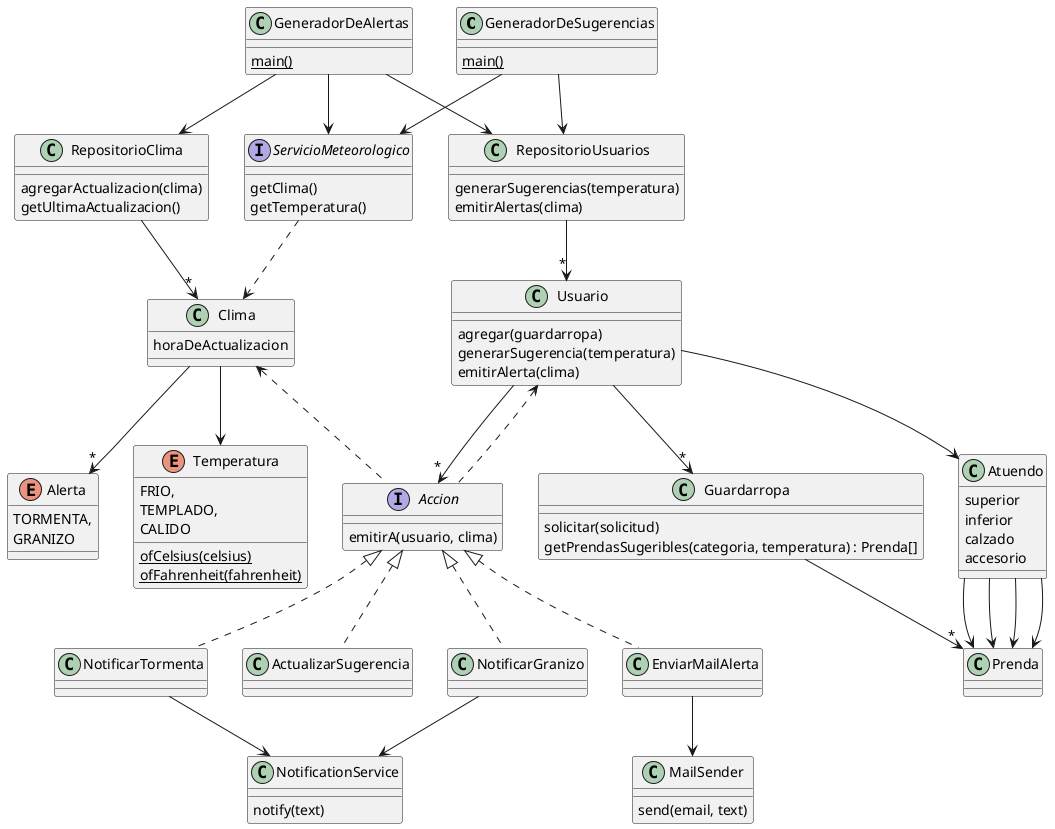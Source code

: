 @startuml iteracion-6

class GeneradorDeSugerencias {
    {static} main()
}

GeneradorDeSugerencias --> RepositorioUsuarios
GeneradorDeSugerencias --> ServicioMeteorologico

class GeneradorDeAlertas {
    {static} main()
}

GeneradorDeAlertas --> RepositorioUsuarios
GeneradorDeAlertas --> RepositorioClima
GeneradorDeAlertas --> ServicioMeteorologico

class RepositorioUsuarios {
    generarSugerencias(temperatura)
    emitirAlertas(clima)
}

RepositorioUsuarios --> "*" Usuario

class RepositorioClima {
    agregarActualizacion(clima)
    getUltimaActualizacion()
}

RepositorioClima --> "*" Clima

interface ServicioMeteorologico {
    getClima()
    getTemperatura()
}

ServicioMeteorologico ..> Clima

class Clima {
    horaDeActualizacion
}

Clima --> Temperatura
Clima --> "*" Alerta

enum Temperatura {
    FRIO,
    TEMPLADO,
    CALIDO
    {static} ofCelsius(celsius)
    {static} ofFahrenheit(fahrenheit)
}

enum Alerta {
    TORMENTA,
    GRANIZO
}

class Usuario {
    agregar(guardarropa)
    generarSugerencia(temperatura)
    emitirAlerta(clima)
}

Usuario --> "*" Guardarropa
Usuario --> Atuendo
Usuario --> "*" Accion

class Guardarropa {
  solicitar(solicitud)
  getPrendasSugeribles(categoria, temperatura) : Prenda[]
}

Guardarropa --> "*" Prenda

class Atuendo {
   superior
   inferior
   calzado
   accesorio
}

Atuendo --> Prenda
Atuendo --> Prenda
Atuendo --> Prenda
Atuendo --> Prenda

interface Accion {
  emitirA(usuario, clima)
}

Accion .up.> Usuario
Accion .up.> Clima

Accion <|.. ActualizarSugerencia
Accion <|.. NotificarTormenta
Accion <|.. NotificarGranizo
Accion <|.. EnviarMailAlerta

NotificarGranizo --> NotificationService
NotificarTormenta --> NotificationService
EnviarMailAlerta --> MailSender

class MailSender {
    send(email, text)
}

class NotificationService {
    notify(text)
}

@enduml
